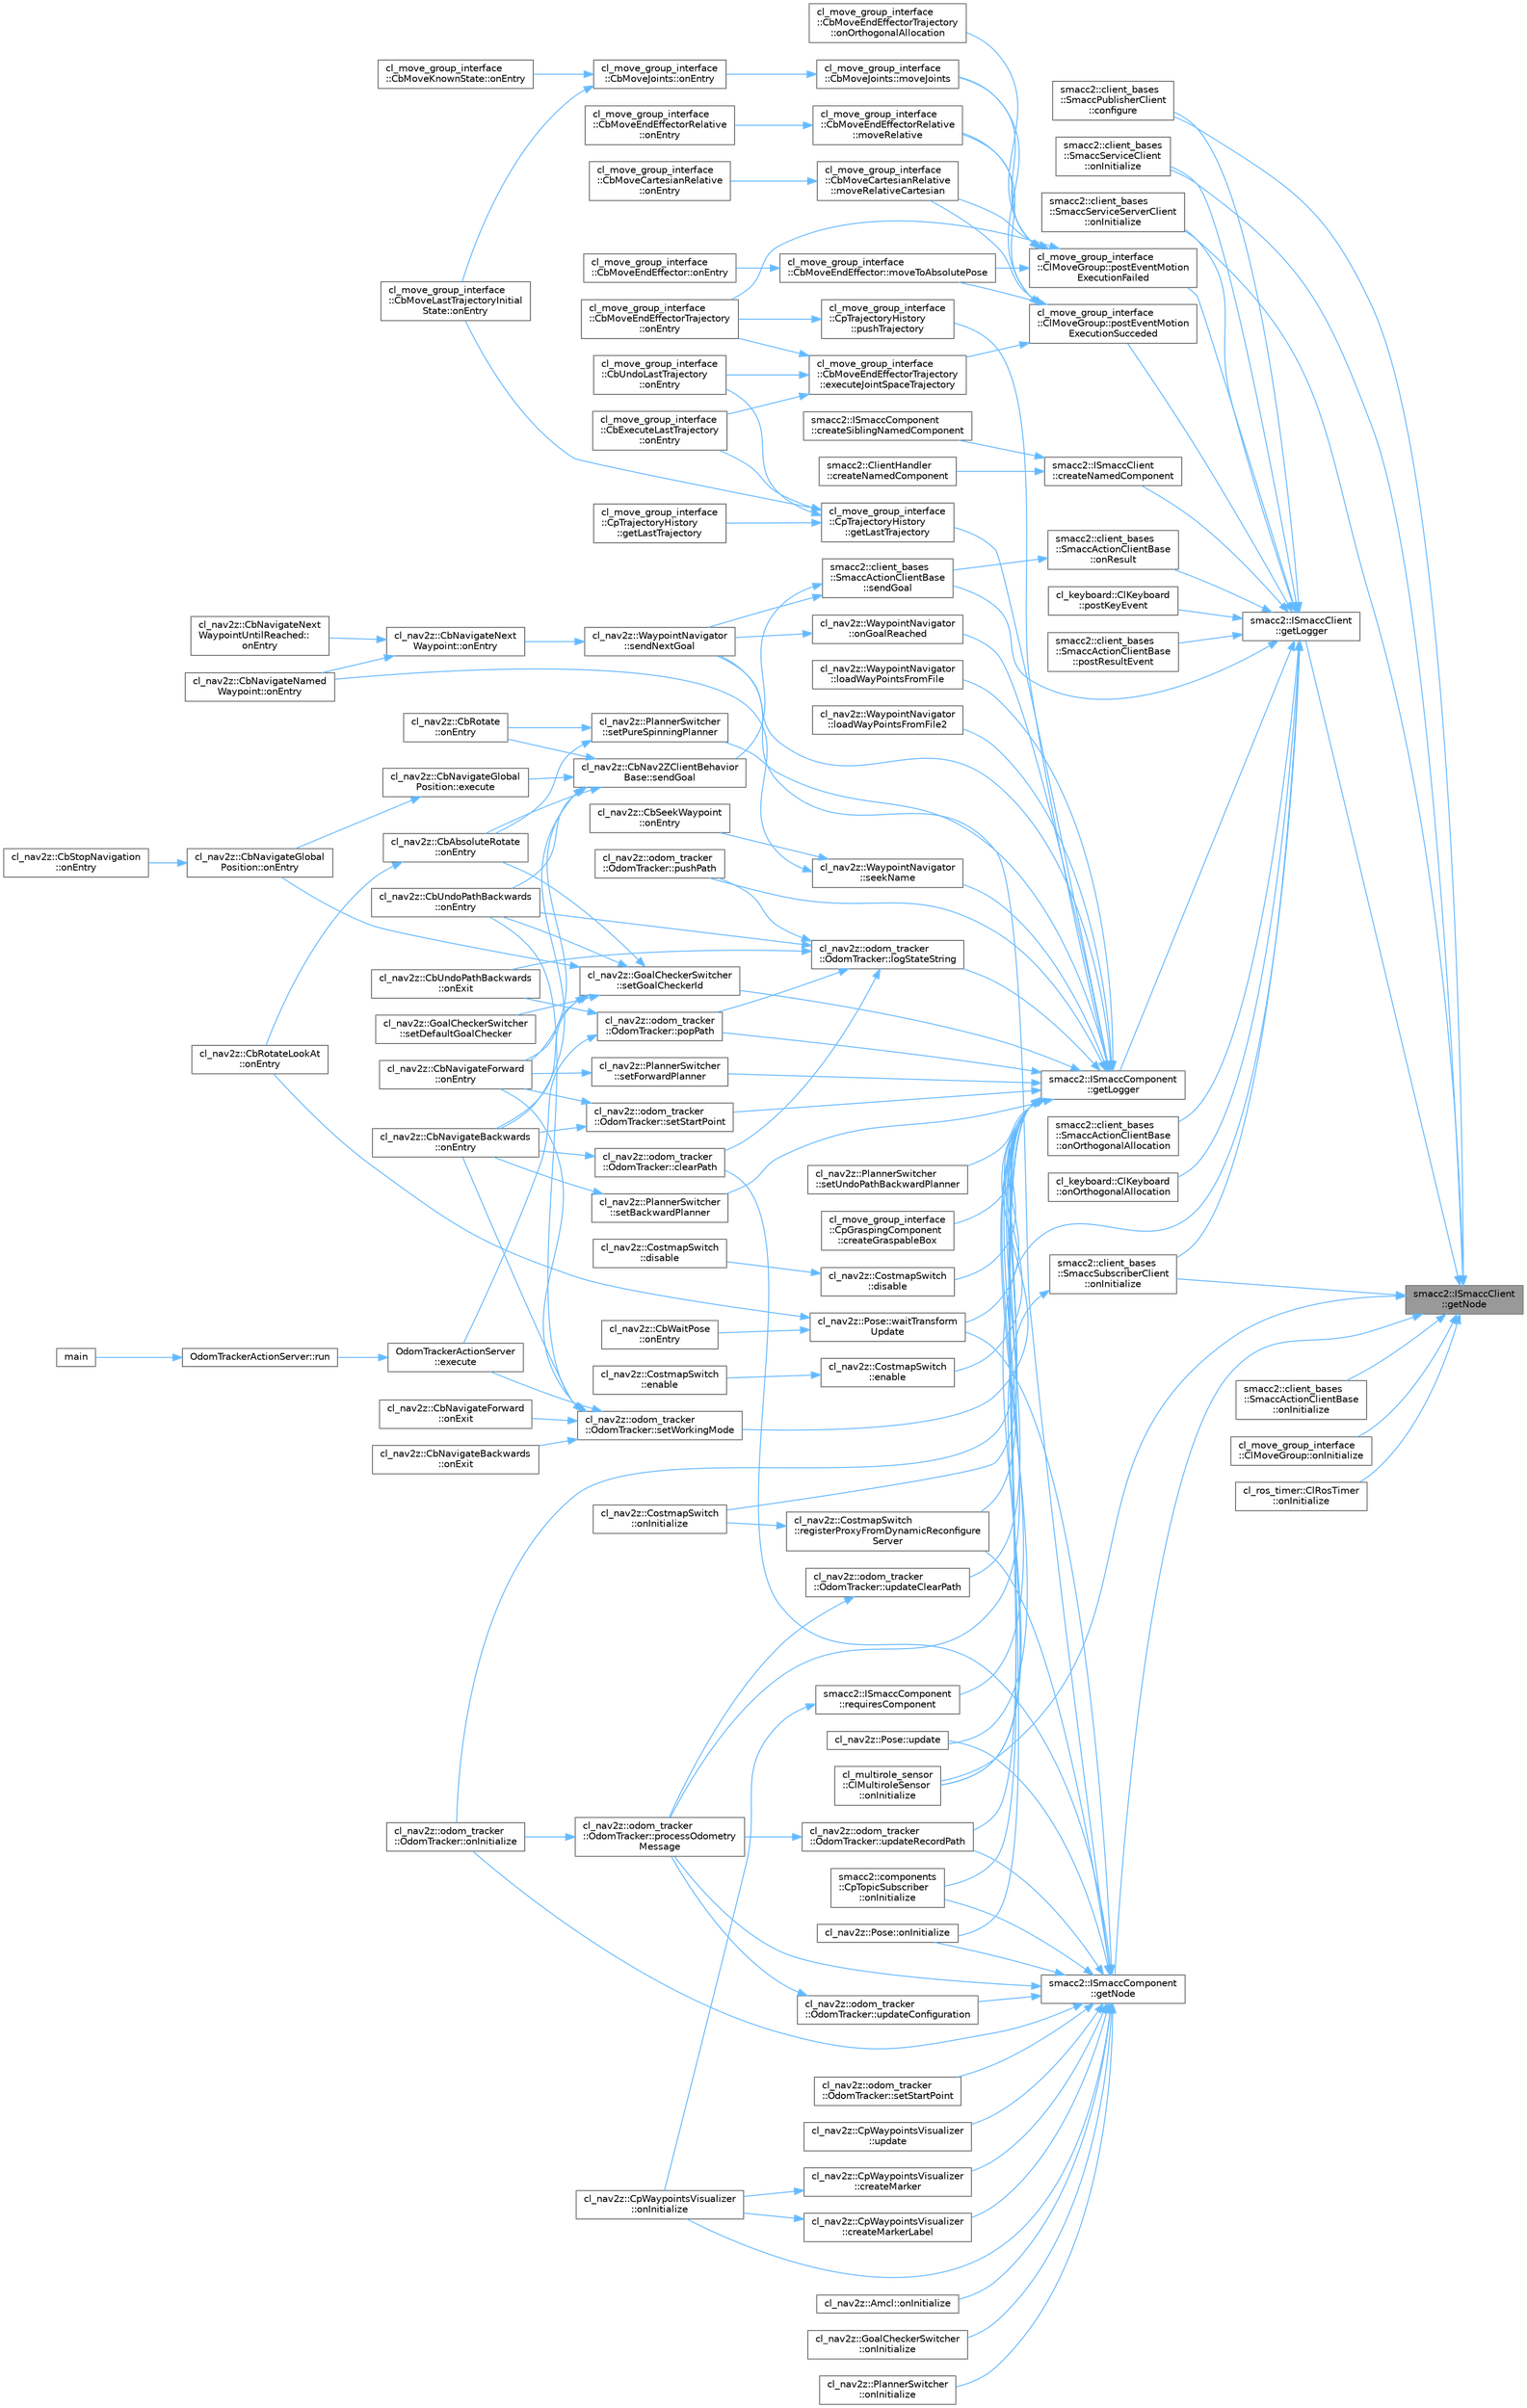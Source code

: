 digraph "smacc2::ISmaccClient::getNode"
{
 // LATEX_PDF_SIZE
  bgcolor="transparent";
  edge [fontname=Helvetica,fontsize=10,labelfontname=Helvetica,labelfontsize=10];
  node [fontname=Helvetica,fontsize=10,shape=box,height=0.2,width=0.4];
  rankdir="RL";
  Node1 [label="smacc2::ISmaccClient\l::getNode",height=0.2,width=0.4,color="gray40", fillcolor="grey60", style="filled", fontcolor="black",tooltip=" "];
  Node1 -> Node2 [dir="back",color="steelblue1",style="solid"];
  Node2 [label="smacc2::client_bases\l::SmaccPublisherClient\l::configure",height=0.2,width=0.4,color="grey40", fillcolor="white", style="filled",URL="$classsmacc2_1_1client__bases_1_1SmaccPublisherClient.html#aaf8c618a9d346fd158f90e3f6bfacb6f",tooltip=" "];
  Node1 -> Node3 [dir="back",color="steelblue1",style="solid"];
  Node3 [label="smacc2::ISmaccClient\l::getLogger",height=0.2,width=0.4,color="grey40", fillcolor="white", style="filled",URL="$classsmacc2_1_1ISmaccClient.html#aaa82b9e079d2faf7bf4ba3a4dfecbf89",tooltip=" "];
  Node3 -> Node2 [dir="back",color="steelblue1",style="solid"];
  Node3 -> Node4 [dir="back",color="steelblue1",style="solid"];
  Node4 [label="smacc2::ISmaccClient\l::createNamedComponent",height=0.2,width=0.4,color="grey40", fillcolor="white", style="filled",URL="$classsmacc2_1_1ISmaccClient.html#aa9ac672b487746b2a78aed507ae56ff3",tooltip=" "];
  Node4 -> Node5 [dir="back",color="steelblue1",style="solid"];
  Node5 [label="smacc2::ClientHandler\l::createNamedComponent",height=0.2,width=0.4,color="grey40", fillcolor="white", style="filled",URL="$classsmacc2_1_1ClientHandler.html#aed8e35acd86ae6a6f4d533e6576d4a15",tooltip=" "];
  Node4 -> Node6 [dir="back",color="steelblue1",style="solid"];
  Node6 [label="smacc2::ISmaccComponent\l::createSiblingNamedComponent",height=0.2,width=0.4,color="grey40", fillcolor="white", style="filled",URL="$classsmacc2_1_1ISmaccComponent.html#a662b5bc7e2198e240bd666af1ada7527",tooltip=" "];
  Node3 -> Node7 [dir="back",color="steelblue1",style="solid"];
  Node7 [label="smacc2::ISmaccComponent\l::getLogger",height=0.2,width=0.4,color="grey40", fillcolor="white", style="filled",URL="$classsmacc2_1_1ISmaccComponent.html#a77ee85823bab8d84edcdf5d28782b728",tooltip=" "];
  Node7 -> Node8 [dir="back",color="steelblue1",style="solid"];
  Node8 [label="cl_move_group_interface\l::CpGraspingComponent\l::createGraspableBox",height=0.2,width=0.4,color="grey40", fillcolor="white", style="filled",URL="$classcl__move__group__interface_1_1CpGraspingComponent.html#a79d28fd919f58b176cf19163a031fff8",tooltip=" "];
  Node7 -> Node9 [dir="back",color="steelblue1",style="solid"];
  Node9 [label="cl_nav2z::CostmapSwitch\l::disable",height=0.2,width=0.4,color="grey40", fillcolor="white", style="filled",URL="$classcl__nav2z_1_1CostmapSwitch.html#a992a989e315c9f6f4ddf777e1ccceda7",tooltip=" "];
  Node9 -> Node10 [dir="back",color="steelblue1",style="solid"];
  Node10 [label="cl_nav2z::CostmapSwitch\l::disable",height=0.2,width=0.4,color="grey40", fillcolor="white", style="filled",URL="$classcl__nav2z_1_1CostmapSwitch.html#a497cbc363ea377636e10e1e968c74a65",tooltip=" "];
  Node7 -> Node11 [dir="back",color="steelblue1",style="solid"];
  Node11 [label="cl_nav2z::CostmapSwitch\l::enable",height=0.2,width=0.4,color="grey40", fillcolor="white", style="filled",URL="$classcl__nav2z_1_1CostmapSwitch.html#acaa166474e2e176d01c86d51fb0bbb6c",tooltip=" "];
  Node11 -> Node12 [dir="back",color="steelblue1",style="solid"];
  Node12 [label="cl_nav2z::CostmapSwitch\l::enable",height=0.2,width=0.4,color="grey40", fillcolor="white", style="filled",URL="$classcl__nav2z_1_1CostmapSwitch.html#a24e76edbcc0bb423b172d517cbe7f7a3",tooltip=" "];
  Node7 -> Node13 [dir="back",color="steelblue1",style="solid"];
  Node13 [label="cl_move_group_interface\l::CpTrajectoryHistory\l::getLastTrajectory",height=0.2,width=0.4,color="grey40", fillcolor="white", style="filled",URL="$classcl__move__group__interface_1_1CpTrajectoryHistory.html#a2d69e6f6285a96126141f9ca83df0d51",tooltip=" "];
  Node13 -> Node14 [dir="back",color="steelblue1",style="solid"];
  Node14 [label="cl_move_group_interface\l::CpTrajectoryHistory\l::getLastTrajectory",height=0.2,width=0.4,color="grey40", fillcolor="white", style="filled",URL="$classcl__move__group__interface_1_1CpTrajectoryHistory.html#a72c8de84e59829e0214bb03256dc09f4",tooltip=" "];
  Node13 -> Node15 [dir="back",color="steelblue1",style="solid"];
  Node15 [label="cl_move_group_interface\l::CbExecuteLastTrajectory\l::onEntry",height=0.2,width=0.4,color="grey40", fillcolor="white", style="filled",URL="$classcl__move__group__interface_1_1CbExecuteLastTrajectory.html#ac78713663c39635ca5ac9a749503e800",tooltip=" "];
  Node13 -> Node16 [dir="back",color="steelblue1",style="solid"];
  Node16 [label="cl_move_group_interface\l::CbMoveLastTrajectoryInitial\lState::onEntry",height=0.2,width=0.4,color="grey40", fillcolor="white", style="filled",URL="$classcl__move__group__interface_1_1CbMoveLastTrajectoryInitialState.html#ad51f4883ea1f7442875cda06c3d474c3",tooltip=" "];
  Node13 -> Node17 [dir="back",color="steelblue1",style="solid"];
  Node17 [label="cl_move_group_interface\l::CbUndoLastTrajectory\l::onEntry",height=0.2,width=0.4,color="grey40", fillcolor="white", style="filled",URL="$classcl__move__group__interface_1_1CbUndoLastTrajectory.html#a3c55fa93ff65d8eccb8cc14a420cb7b2",tooltip=" "];
  Node7 -> Node18 [dir="back",color="steelblue1",style="solid"];
  Node18 [label="cl_nav2z::WaypointNavigator\l::loadWayPointsFromFile",height=0.2,width=0.4,color="grey40", fillcolor="white", style="filled",URL="$classcl__nav2z_1_1WaypointNavigator.html#abc534645b8c1846b7a51aea39bc9e4b4",tooltip=" "];
  Node7 -> Node19 [dir="back",color="steelblue1",style="solid"];
  Node19 [label="cl_nav2z::WaypointNavigator\l::loadWayPointsFromFile2",height=0.2,width=0.4,color="grey40", fillcolor="white", style="filled",URL="$classcl__nav2z_1_1WaypointNavigator.html#a17e5e8aa6f5a6c3b2d789a0d6a38fafe",tooltip=" "];
  Node7 -> Node20 [dir="back",color="steelblue1",style="solid"];
  Node20 [label="cl_nav2z::odom_tracker\l::OdomTracker::logStateString",height=0.2,width=0.4,color="grey40", fillcolor="white", style="filled",URL="$classcl__nav2z_1_1odom__tracker_1_1OdomTracker.html#a57697a958bd3a83685994525235b5d2e",tooltip=" "];
  Node20 -> Node21 [dir="back",color="steelblue1",style="solid"];
  Node21 [label="cl_nav2z::odom_tracker\l::OdomTracker::clearPath",height=0.2,width=0.4,color="grey40", fillcolor="white", style="filled",URL="$classcl__nav2z_1_1odom__tracker_1_1OdomTracker.html#a92060c66a170b49a5d3b9dea7700adb0",tooltip=" "];
  Node21 -> Node22 [dir="back",color="steelblue1",style="solid"];
  Node22 [label="cl_nav2z::CbNavigateBackwards\l::onEntry",height=0.2,width=0.4,color="grey40", fillcolor="white", style="filled",URL="$classcl__nav2z_1_1CbNavigateBackwards.html#acef8d8088ab7c70d8cbdcbecbaae8f80",tooltip=" "];
  Node20 -> Node23 [dir="back",color="steelblue1",style="solid"];
  Node23 [label="cl_nav2z::CbUndoPathBackwards\l::onEntry",height=0.2,width=0.4,color="grey40", fillcolor="white", style="filled",URL="$classcl__nav2z_1_1CbUndoPathBackwards.html#a91ca11650da3d18f9815794613f95644",tooltip=" "];
  Node20 -> Node24 [dir="back",color="steelblue1",style="solid"];
  Node24 [label="cl_nav2z::CbUndoPathBackwards\l::onExit",height=0.2,width=0.4,color="grey40", fillcolor="white", style="filled",URL="$classcl__nav2z_1_1CbUndoPathBackwards.html#ac6effc89cd93afe1775d94d328b853ee",tooltip=" "];
  Node20 -> Node25 [dir="back",color="steelblue1",style="solid"];
  Node25 [label="cl_nav2z::odom_tracker\l::OdomTracker::popPath",height=0.2,width=0.4,color="grey40", fillcolor="white", style="filled",URL="$classcl__nav2z_1_1odom__tracker_1_1OdomTracker.html#a97897e654afeb53e8a0ee2da6fdd91bf",tooltip=" "];
  Node25 -> Node26 [dir="back",color="steelblue1",style="solid"];
  Node26 [label="OdomTrackerActionServer\l::execute",height=0.2,width=0.4,color="grey40", fillcolor="white", style="filled",URL="$classOdomTrackerActionServer.html#afa69287377bb2a12c5346cbe8d68cb04",tooltip=" "];
  Node26 -> Node27 [dir="back",color="steelblue1",style="solid"];
  Node27 [label="OdomTrackerActionServer::run",height=0.2,width=0.4,color="grey40", fillcolor="white", style="filled",URL="$classOdomTrackerActionServer.html#a8ab6984c7383949a048d72437e9f79d3",tooltip=" "];
  Node27 -> Node28 [dir="back",color="steelblue1",style="solid"];
  Node28 [label="main",height=0.2,width=0.4,color="grey40", fillcolor="white", style="filled",URL="$odom__tracker__node_8cpp.html#a3c04138a5bfe5d72780bb7e82a18e627",tooltip=" "];
  Node25 -> Node24 [dir="back",color="steelblue1",style="solid"];
  Node20 -> Node29 [dir="back",color="steelblue1",style="solid"];
  Node29 [label="cl_nav2z::odom_tracker\l::OdomTracker::pushPath",height=0.2,width=0.4,color="grey40", fillcolor="white", style="filled",URL="$classcl__nav2z_1_1odom__tracker_1_1OdomTracker.html#af5e001c513d80094459bbc228a8901e7",tooltip=" "];
  Node7 -> Node30 [dir="back",color="steelblue1",style="solid"];
  Node30 [label="cl_nav2z::WaypointNavigator\l::onGoalReached",height=0.2,width=0.4,color="grey40", fillcolor="white", style="filled",URL="$classcl__nav2z_1_1WaypointNavigator.html#ad23acb5fa0063cfd208e7858fd6274d4",tooltip=" "];
  Node30 -> Node31 [dir="back",color="steelblue1",style="solid"];
  Node31 [label="cl_nav2z::WaypointNavigator\l::sendNextGoal",height=0.2,width=0.4,color="grey40", fillcolor="white", style="filled",URL="$classcl__nav2z_1_1WaypointNavigator.html#a967c1e52fe540399727ca885340cde88",tooltip=" "];
  Node31 -> Node32 [dir="back",color="steelblue1",style="solid"];
  Node32 [label="cl_nav2z::CbNavigateNext\lWaypoint::onEntry",height=0.2,width=0.4,color="grey40", fillcolor="white", style="filled",URL="$classcl__nav2z_1_1CbNavigateNextWaypoint.html#ac546e1622eb9894228846b814e48afea",tooltip=" "];
  Node32 -> Node33 [dir="back",color="steelblue1",style="solid"];
  Node33 [label="cl_nav2z::CbNavigateNamed\lWaypoint::onEntry",height=0.2,width=0.4,color="grey40", fillcolor="white", style="filled",URL="$classcl__nav2z_1_1CbNavigateNamedWaypoint.html#a08fc01469398220c035e7c3fac4ae598",tooltip=" "];
  Node32 -> Node34 [dir="back",color="steelblue1",style="solid"];
  Node34 [label="cl_nav2z::CbNavigateNext\lWaypointUntilReached::\lonEntry",height=0.2,width=0.4,color="grey40", fillcolor="white", style="filled",URL="$classcl__nav2z_1_1CbNavigateNextWaypointUntilReached.html#a8768836e087f12cbb477aa509e28a947",tooltip=" "];
  Node7 -> Node35 [dir="back",color="steelblue1",style="solid"];
  Node35 [label="smacc2::components\l::CpTopicSubscriber\l::onInitialize",height=0.2,width=0.4,color="grey40", fillcolor="white", style="filled",URL="$classsmacc2_1_1components_1_1CpTopicSubscriber.html#aa00f3313c0ac670f6c79aeae30d4c819",tooltip=" "];
  Node7 -> Node36 [dir="back",color="steelblue1",style="solid"];
  Node36 [label="cl_nav2z::CostmapSwitch\l::onInitialize",height=0.2,width=0.4,color="grey40", fillcolor="white", style="filled",URL="$classcl__nav2z_1_1CostmapSwitch.html#a1f351a4c7293aae5424c4726b2192d04",tooltip=" "];
  Node7 -> Node37 [dir="back",color="steelblue1",style="solid"];
  Node37 [label="cl_nav2z::odom_tracker\l::OdomTracker::onInitialize",height=0.2,width=0.4,color="grey40", fillcolor="white", style="filled",URL="$classcl__nav2z_1_1odom__tracker_1_1OdomTracker.html#a9e5fd04eb2c0b00bc7e3e3bcb7ad971f",tooltip=" "];
  Node7 -> Node38 [dir="back",color="steelblue1",style="solid"];
  Node38 [label="cl_nav2z::Pose::onInitialize",height=0.2,width=0.4,color="grey40", fillcolor="white", style="filled",URL="$classcl__nav2z_1_1Pose.html#ac22d6c89175223454bc71bb094c9b402",tooltip=" "];
  Node7 -> Node25 [dir="back",color="steelblue1",style="solid"];
  Node7 -> Node39 [dir="back",color="steelblue1",style="solid"];
  Node39 [label="cl_nav2z::odom_tracker\l::OdomTracker::processOdometry\lMessage",height=0.2,width=0.4,color="grey40", fillcolor="white", style="filled",URL="$classcl__nav2z_1_1odom__tracker_1_1OdomTracker.html#aa589a95d6ee06d9ff6f7d372cdd8b1de",tooltip="odom callback: Updates the path - this must be called periodically for each odometry message."];
  Node39 -> Node37 [dir="back",color="steelblue1",style="solid"];
  Node7 -> Node29 [dir="back",color="steelblue1",style="solid"];
  Node7 -> Node40 [dir="back",color="steelblue1",style="solid"];
  Node40 [label="cl_move_group_interface\l::CpTrajectoryHistory\l::pushTrajectory",height=0.2,width=0.4,color="grey40", fillcolor="white", style="filled",URL="$classcl__move__group__interface_1_1CpTrajectoryHistory.html#a33bc8d402d71e79dd9234ed8db31c6ee",tooltip=" "];
  Node40 -> Node41 [dir="back",color="steelblue1",style="solid"];
  Node41 [label="cl_move_group_interface\l::CbMoveEndEffectorTrajectory\l::onEntry",height=0.2,width=0.4,color="grey40", fillcolor="white", style="filled",URL="$classcl__move__group__interface_1_1CbMoveEndEffectorTrajectory.html#aaedd074fd178c6390a4a3f1ccff23ad3",tooltip=" "];
  Node7 -> Node42 [dir="back",color="steelblue1",style="solid"];
  Node42 [label="cl_nav2z::CostmapSwitch\l::registerProxyFromDynamicReconfigure\lServer",height=0.2,width=0.4,color="grey40", fillcolor="white", style="filled",URL="$classcl__nav2z_1_1CostmapSwitch.html#a9e34bec23e91418d0b48a40b26482c71",tooltip=" "];
  Node42 -> Node36 [dir="back",color="steelblue1",style="solid"];
  Node7 -> Node43 [dir="back",color="steelblue1",style="solid"];
  Node43 [label="smacc2::ISmaccComponent\l::requiresComponent",height=0.2,width=0.4,color="grey40", fillcolor="white", style="filled",URL="$classsmacc2_1_1ISmaccComponent.html#a283d663a9c5fc050694aaa6b99d52aa8",tooltip=" "];
  Node43 -> Node44 [dir="back",color="steelblue1",style="solid"];
  Node44 [label="cl_nav2z::CpWaypointsVisualizer\l::onInitialize",height=0.2,width=0.4,color="grey40", fillcolor="white", style="filled",URL="$classcl__nav2z_1_1CpWaypointsVisualizer.html#a8af2db006663eb93a39f5346ad7c9af9",tooltip=" "];
  Node7 -> Node45 [dir="back",color="steelblue1",style="solid"];
  Node45 [label="cl_nav2z::WaypointNavigator\l::seekName",height=0.2,width=0.4,color="grey40", fillcolor="white", style="filled",URL="$classcl__nav2z_1_1WaypointNavigator.html#aa6288fdae1fb9edadde6092ed0d3618c",tooltip=" "];
  Node45 -> Node33 [dir="back",color="steelblue1",style="solid"];
  Node45 -> Node46 [dir="back",color="steelblue1",style="solid"];
  Node46 [label="cl_nav2z::CbSeekWaypoint\l::onEntry",height=0.2,width=0.4,color="grey40", fillcolor="white", style="filled",URL="$classcl__nav2z_1_1CbSeekWaypoint.html#a1647146b1cce1d16d8ef18b69e63f1ea",tooltip=" "];
  Node7 -> Node31 [dir="back",color="steelblue1",style="solid"];
  Node7 -> Node47 [dir="back",color="steelblue1",style="solid"];
  Node47 [label="cl_nav2z::PlannerSwitcher\l::setBackwardPlanner",height=0.2,width=0.4,color="grey40", fillcolor="white", style="filled",URL="$classcl__nav2z_1_1PlannerSwitcher.html#a2e5f09a18e98019fb1be1807e3eacfcc",tooltip=" "];
  Node47 -> Node22 [dir="back",color="steelblue1",style="solid"];
  Node7 -> Node48 [dir="back",color="steelblue1",style="solid"];
  Node48 [label="cl_nav2z::PlannerSwitcher\l::setForwardPlanner",height=0.2,width=0.4,color="grey40", fillcolor="white", style="filled",URL="$classcl__nav2z_1_1PlannerSwitcher.html#a4d2ac797bb8491240ce2d6b662d5d0d1",tooltip=" "];
  Node48 -> Node49 [dir="back",color="steelblue1",style="solid"];
  Node49 [label="cl_nav2z::CbNavigateForward\l::onEntry",height=0.2,width=0.4,color="grey40", fillcolor="white", style="filled",URL="$classcl__nav2z_1_1CbNavigateForward.html#ae56089851b4128ca0adeeb3c885770cf",tooltip=" "];
  Node7 -> Node50 [dir="back",color="steelblue1",style="solid"];
  Node50 [label="cl_nav2z::GoalCheckerSwitcher\l::setGoalCheckerId",height=0.2,width=0.4,color="grey40", fillcolor="white", style="filled",URL="$classcl__nav2z_1_1GoalCheckerSwitcher.html#a6972ba572ce186f5f29dfe7d3bda6246",tooltip=" "];
  Node50 -> Node51 [dir="back",color="steelblue1",style="solid"];
  Node51 [label="cl_nav2z::CbAbsoluteRotate\l::onEntry",height=0.2,width=0.4,color="grey40", fillcolor="white", style="filled",URL="$classcl__nav2z_1_1CbAbsoluteRotate.html#a7a0d844c774290aa785c14a3e7d87f05",tooltip=" "];
  Node51 -> Node52 [dir="back",color="steelblue1",style="solid"];
  Node52 [label="cl_nav2z::CbRotateLookAt\l::onEntry",height=0.2,width=0.4,color="grey40", fillcolor="white", style="filled",URL="$classcl__nav2z_1_1CbRotateLookAt.html#a415f89642f17e9111647d2318ed9b053",tooltip=" "];
  Node50 -> Node22 [dir="back",color="steelblue1",style="solid"];
  Node50 -> Node49 [dir="back",color="steelblue1",style="solid"];
  Node50 -> Node53 [dir="back",color="steelblue1",style="solid"];
  Node53 [label="cl_nav2z::CbNavigateGlobal\lPosition::onEntry",height=0.2,width=0.4,color="grey40", fillcolor="white", style="filled",URL="$classcl__nav2z_1_1CbNavigateGlobalPosition.html#a4d66c40d65ba439921e9b6fce8709ae3",tooltip=" "];
  Node53 -> Node54 [dir="back",color="steelblue1",style="solid"];
  Node54 [label="cl_nav2z::CbStopNavigation\l::onEntry",height=0.2,width=0.4,color="grey40", fillcolor="white", style="filled",URL="$classcl__nav2z_1_1CbStopNavigation.html#a7928708eb42b3ab14df5f280a5c86b1a",tooltip=" "];
  Node50 -> Node23 [dir="back",color="steelblue1",style="solid"];
  Node50 -> Node55 [dir="back",color="steelblue1",style="solid"];
  Node55 [label="cl_nav2z::GoalCheckerSwitcher\l::setDefaultGoalChecker",height=0.2,width=0.4,color="grey40", fillcolor="white", style="filled",URL="$classcl__nav2z_1_1GoalCheckerSwitcher.html#aae8697793d969b45e223818369369881",tooltip=" "];
  Node7 -> Node56 [dir="back",color="steelblue1",style="solid"];
  Node56 [label="cl_nav2z::PlannerSwitcher\l::setPureSpinningPlanner",height=0.2,width=0.4,color="grey40", fillcolor="white", style="filled",URL="$classcl__nav2z_1_1PlannerSwitcher.html#abcf8b60014c93b3075ed354f30adfe35",tooltip=" "];
  Node56 -> Node51 [dir="back",color="steelblue1",style="solid"];
  Node56 -> Node57 [dir="back",color="steelblue1",style="solid"];
  Node57 [label="cl_nav2z::CbRotate\l::onEntry",height=0.2,width=0.4,color="grey40", fillcolor="white", style="filled",URL="$classcl__nav2z_1_1CbRotate.html#a73303c69ad571c99128374b7b9627154",tooltip=" "];
  Node7 -> Node58 [dir="back",color="steelblue1",style="solid"];
  Node58 [label="cl_nav2z::odom_tracker\l::OdomTracker::setStartPoint",height=0.2,width=0.4,color="grey40", fillcolor="white", style="filled",URL="$classcl__nav2z_1_1odom__tracker_1_1OdomTracker.html#ab190482a48c9128e9d405b1b59876a97",tooltip=" "];
  Node58 -> Node22 [dir="back",color="steelblue1",style="solid"];
  Node58 -> Node49 [dir="back",color="steelblue1",style="solid"];
  Node7 -> Node59 [dir="back",color="steelblue1",style="solid"];
  Node59 [label="cl_nav2z::PlannerSwitcher\l::setUndoPathBackwardPlanner",height=0.2,width=0.4,color="grey40", fillcolor="white", style="filled",URL="$classcl__nav2z_1_1PlannerSwitcher.html#afec2927adb36e5db11e29e443ebf9cb0",tooltip=" "];
  Node7 -> Node60 [dir="back",color="steelblue1",style="solid"];
  Node60 [label="cl_nav2z::odom_tracker\l::OdomTracker::setWorkingMode",height=0.2,width=0.4,color="grey40", fillcolor="white", style="filled",URL="$classcl__nav2z_1_1odom__tracker_1_1OdomTracker.html#a90c99c722785303974f6e5690b8d8471",tooltip=" "];
  Node60 -> Node26 [dir="back",color="steelblue1",style="solid"];
  Node60 -> Node22 [dir="back",color="steelblue1",style="solid"];
  Node60 -> Node49 [dir="back",color="steelblue1",style="solid"];
  Node60 -> Node23 [dir="back",color="steelblue1",style="solid"];
  Node60 -> Node61 [dir="back",color="steelblue1",style="solid"];
  Node61 [label="cl_nav2z::CbNavigateBackwards\l::onExit",height=0.2,width=0.4,color="grey40", fillcolor="white", style="filled",URL="$classcl__nav2z_1_1CbNavigateBackwards.html#aeda8a75c8bc4450dd9f19165f0591246",tooltip=" "];
  Node60 -> Node62 [dir="back",color="steelblue1",style="solid"];
  Node62 [label="cl_nav2z::CbNavigateForward\l::onExit",height=0.2,width=0.4,color="grey40", fillcolor="white", style="filled",URL="$classcl__nav2z_1_1CbNavigateForward.html#a2d27b258be38cf8755e6737e7d5b81a7",tooltip=" "];
  Node7 -> Node63 [dir="back",color="steelblue1",style="solid"];
  Node63 [label="cl_nav2z::Pose::update",height=0.2,width=0.4,color="grey40", fillcolor="white", style="filled",URL="$classcl__nav2z_1_1Pose.html#a6cc8b4b62f07eb734995ecc09f07e218",tooltip=" "];
  Node7 -> Node64 [dir="back",color="steelblue1",style="solid"];
  Node64 [label="cl_nav2z::odom_tracker\l::OdomTracker::updateClearPath",height=0.2,width=0.4,color="grey40", fillcolor="white", style="filled",URL="$classcl__nav2z_1_1odom__tracker_1_1OdomTracker.html#a4b782f8bca491c9ec8a37c0e1ed27914",tooltip=" "];
  Node64 -> Node39 [dir="back",color="steelblue1",style="solid"];
  Node7 -> Node65 [dir="back",color="steelblue1",style="solid"];
  Node65 [label="cl_nav2z::odom_tracker\l::OdomTracker::updateRecordPath",height=0.2,width=0.4,color="grey40", fillcolor="white", style="filled",URL="$classcl__nav2z_1_1odom__tracker_1_1OdomTracker.html#ad4a0be91c978d98965c3b082af8ee1a2",tooltip=" "];
  Node65 -> Node39 [dir="back",color="steelblue1",style="solid"];
  Node7 -> Node66 [dir="back",color="steelblue1",style="solid"];
  Node66 [label="cl_nav2z::Pose::waitTransform\lUpdate",height=0.2,width=0.4,color="grey40", fillcolor="white", style="filled",URL="$classcl__nav2z_1_1Pose.html#ae5ecf4abdce8c4c7983ff92619aab348",tooltip=" "];
  Node66 -> Node52 [dir="back",color="steelblue1",style="solid"];
  Node66 -> Node67 [dir="back",color="steelblue1",style="solid"];
  Node67 [label="cl_nav2z::CbWaitPose\l::onEntry",height=0.2,width=0.4,color="grey40", fillcolor="white", style="filled",URL="$classcl__nav2z_1_1CbWaitPose.html#ad7fefe80e23680cb624b5445dde4765b",tooltip=" "];
  Node3 -> Node68 [dir="back",color="steelblue1",style="solid"];
  Node68 [label="smacc2::client_bases\l::SmaccServiceClient\l::onInitialize",height=0.2,width=0.4,color="grey40", fillcolor="white", style="filled",URL="$classsmacc2_1_1client__bases_1_1SmaccServiceClient.html#ac38bfaed46e0d094998cd7bde39bc410",tooltip=" "];
  Node3 -> Node69 [dir="back",color="steelblue1",style="solid"];
  Node69 [label="smacc2::client_bases\l::SmaccServiceServerClient\l::onInitialize",height=0.2,width=0.4,color="grey40", fillcolor="white", style="filled",URL="$classsmacc2_1_1client__bases_1_1SmaccServiceServerClient.html#afbf97a1d4210680381e95de75e6de8aa",tooltip=" "];
  Node3 -> Node70 [dir="back",color="steelblue1",style="solid"];
  Node70 [label="smacc2::client_bases\l::SmaccSubscriberClient\l::onInitialize",height=0.2,width=0.4,color="grey40", fillcolor="white", style="filled",URL="$classsmacc2_1_1client__bases_1_1SmaccSubscriberClient.html#a8a32b14001d54636965919f8280b9024",tooltip=" "];
  Node70 -> Node71 [dir="back",color="steelblue1",style="solid"];
  Node71 [label="cl_multirole_sensor\l::ClMultiroleSensor\l::onInitialize",height=0.2,width=0.4,color="grey40", fillcolor="white", style="filled",URL="$classcl__multirole__sensor_1_1ClMultiroleSensor.html#ad929536dd86df76612202a7221c72a4e",tooltip=" "];
  Node3 -> Node71 [dir="back",color="steelblue1",style="solid"];
  Node3 -> Node72 [dir="back",color="steelblue1",style="solid"];
  Node72 [label="smacc2::client_bases\l::SmaccActionClientBase\l::onOrthogonalAllocation",height=0.2,width=0.4,color="grey40", fillcolor="white", style="filled",URL="$classsmacc2_1_1client__bases_1_1SmaccActionClientBase.html#a768d90608a6cd88e626de9daf0f14a20",tooltip=" "];
  Node3 -> Node73 [dir="back",color="steelblue1",style="solid"];
  Node73 [label="cl_keyboard::ClKeyboard\l::onOrthogonalAllocation",height=0.2,width=0.4,color="grey40", fillcolor="white", style="filled",URL="$classcl__keyboard_1_1ClKeyboard.html#a9eed69eeb6e9d2ae0e166ccebad1557e",tooltip=" "];
  Node3 -> Node74 [dir="back",color="steelblue1",style="solid"];
  Node74 [label="smacc2::client_bases\l::SmaccActionClientBase\l::onResult",height=0.2,width=0.4,color="grey40", fillcolor="white", style="filled",URL="$classsmacc2_1_1client__bases_1_1SmaccActionClientBase.html#ab318d0712e1ddbac47f5b14e8fa71534",tooltip=" "];
  Node74 -> Node75 [dir="back",color="steelblue1",style="solid"];
  Node75 [label="smacc2::client_bases\l::SmaccActionClientBase\l::sendGoal",height=0.2,width=0.4,color="grey40", fillcolor="white", style="filled",URL="$classsmacc2_1_1client__bases_1_1SmaccActionClientBase.html#ad6d79ea8762410e81df2a18e4f8eaf1a",tooltip=" "];
  Node75 -> Node76 [dir="back",color="steelblue1",style="solid"];
  Node76 [label="cl_nav2z::CbNav2ZClientBehavior\lBase::sendGoal",height=0.2,width=0.4,color="grey40", fillcolor="white", style="filled",URL="$classcl__nav2z_1_1CbNav2ZClientBehaviorBase.html#a1b4b0601a185ffc77453c1a5b35d21e0",tooltip=" "];
  Node76 -> Node77 [dir="back",color="steelblue1",style="solid"];
  Node77 [label="cl_nav2z::CbNavigateGlobal\lPosition::execute",height=0.2,width=0.4,color="grey40", fillcolor="white", style="filled",URL="$classcl__nav2z_1_1CbNavigateGlobalPosition.html#acc4b46d05935ce9f6afd3abc583d15d1",tooltip=" "];
  Node77 -> Node53 [dir="back",color="steelblue1",style="solid"];
  Node76 -> Node51 [dir="back",color="steelblue1",style="solid"];
  Node76 -> Node22 [dir="back",color="steelblue1",style="solid"];
  Node76 -> Node49 [dir="back",color="steelblue1",style="solid"];
  Node76 -> Node57 [dir="back",color="steelblue1",style="solid"];
  Node76 -> Node23 [dir="back",color="steelblue1",style="solid"];
  Node75 -> Node31 [dir="back",color="steelblue1",style="solid"];
  Node3 -> Node78 [dir="back",color="steelblue1",style="solid"];
  Node78 [label="cl_move_group_interface\l::ClMoveGroup::postEventMotion\lExecutionFailed",height=0.2,width=0.4,color="grey40", fillcolor="white", style="filled",URL="$classcl__move__group__interface_1_1ClMoveGroup.html#a39dc3871d29b2af1ab739057f6ca6daa",tooltip=" "];
  Node78 -> Node79 [dir="back",color="steelblue1",style="solid"];
  Node79 [label="cl_move_group_interface\l::CbMoveJoints::moveJoints",height=0.2,width=0.4,color="grey40", fillcolor="white", style="filled",URL="$classcl__move__group__interface_1_1CbMoveJoints.html#ad91d243eb8a818e240d85e5a7fdea68d",tooltip=" "];
  Node79 -> Node80 [dir="back",color="steelblue1",style="solid"];
  Node80 [label="cl_move_group_interface\l::CbMoveJoints::onEntry",height=0.2,width=0.4,color="grey40", fillcolor="white", style="filled",URL="$classcl__move__group__interface_1_1CbMoveJoints.html#a23e4181af695aed9fa6bb4ae3f17fd76",tooltip=" "];
  Node80 -> Node81 [dir="back",color="steelblue1",style="solid"];
  Node81 [label="cl_move_group_interface\l::CbMoveKnownState::onEntry",height=0.2,width=0.4,color="grey40", fillcolor="white", style="filled",URL="$classcl__move__group__interface_1_1CbMoveKnownState.html#aa9853ccca0b0e872498683e4b2f88870",tooltip=" "];
  Node80 -> Node16 [dir="back",color="steelblue1",style="solid"];
  Node78 -> Node82 [dir="back",color="steelblue1",style="solid"];
  Node82 [label="cl_move_group_interface\l::CbMoveEndEffectorRelative\l::moveRelative",height=0.2,width=0.4,color="grey40", fillcolor="white", style="filled",URL="$classcl__move__group__interface_1_1CbMoveEndEffectorRelative.html#a4ae9a793a19c728f68d475c44de650e7",tooltip=" "];
  Node82 -> Node83 [dir="back",color="steelblue1",style="solid"];
  Node83 [label="cl_move_group_interface\l::CbMoveEndEffectorRelative\l::onEntry",height=0.2,width=0.4,color="grey40", fillcolor="white", style="filled",URL="$classcl__move__group__interface_1_1CbMoveEndEffectorRelative.html#a805a9d0f85ecdb1f503c1d6349ed9036",tooltip=" "];
  Node78 -> Node84 [dir="back",color="steelblue1",style="solid"];
  Node84 [label="cl_move_group_interface\l::CbMoveCartesianRelative\l::moveRelativeCartesian",height=0.2,width=0.4,color="grey40", fillcolor="white", style="filled",URL="$classcl__move__group__interface_1_1CbMoveCartesianRelative.html#aaa16780d9496e4a6fcb1fdda8e83eeb7",tooltip=" "];
  Node84 -> Node85 [dir="back",color="steelblue1",style="solid"];
  Node85 [label="cl_move_group_interface\l::CbMoveCartesianRelative\l::onEntry",height=0.2,width=0.4,color="grey40", fillcolor="white", style="filled",URL="$classcl__move__group__interface_1_1CbMoveCartesianRelative.html#a7d65e3d5fa3f2c7b47d9cbe631f448ad",tooltip=" "];
  Node78 -> Node86 [dir="back",color="steelblue1",style="solid"];
  Node86 [label="cl_move_group_interface\l::CbMoveEndEffector::moveToAbsolutePose",height=0.2,width=0.4,color="grey40", fillcolor="white", style="filled",URL="$classcl__move__group__interface_1_1CbMoveEndEffector.html#aaef5a309ddff2d88648ebdb5ab38bed1",tooltip=" "];
  Node86 -> Node87 [dir="back",color="steelblue1",style="solid"];
  Node87 [label="cl_move_group_interface\l::CbMoveEndEffector::onEntry",height=0.2,width=0.4,color="grey40", fillcolor="white", style="filled",URL="$classcl__move__group__interface_1_1CbMoveEndEffector.html#a7e7c22ac6c5725bc95e9852c3f6d939d",tooltip=" "];
  Node78 -> Node41 [dir="back",color="steelblue1",style="solid"];
  Node78 -> Node88 [dir="back",color="steelblue1",style="solid"];
  Node88 [label="cl_move_group_interface\l::CbMoveEndEffectorTrajectory\l::onOrthogonalAllocation",height=0.2,width=0.4,color="grey40", fillcolor="white", style="filled",URL="$classcl__move__group__interface_1_1CbMoveEndEffectorTrajectory.html#aae4797fba54cb3bf371cc67d26a82186",tooltip=" "];
  Node3 -> Node89 [dir="back",color="steelblue1",style="solid"];
  Node89 [label="cl_move_group_interface\l::ClMoveGroup::postEventMotion\lExecutionSucceded",height=0.2,width=0.4,color="grey40", fillcolor="white", style="filled",URL="$classcl__move__group__interface_1_1ClMoveGroup.html#aebaf269db373d41837bae87651458e54",tooltip=" "];
  Node89 -> Node90 [dir="back",color="steelblue1",style="solid"];
  Node90 [label="cl_move_group_interface\l::CbMoveEndEffectorTrajectory\l::executeJointSpaceTrajectory",height=0.2,width=0.4,color="grey40", fillcolor="white", style="filled",URL="$classcl__move__group__interface_1_1CbMoveEndEffectorTrajectory.html#af3fdebf965562ae42df2030855797568",tooltip=" "];
  Node90 -> Node15 [dir="back",color="steelblue1",style="solid"];
  Node90 -> Node41 [dir="back",color="steelblue1",style="solid"];
  Node90 -> Node17 [dir="back",color="steelblue1",style="solid"];
  Node89 -> Node79 [dir="back",color="steelblue1",style="solid"];
  Node89 -> Node82 [dir="back",color="steelblue1",style="solid"];
  Node89 -> Node84 [dir="back",color="steelblue1",style="solid"];
  Node89 -> Node86 [dir="back",color="steelblue1",style="solid"];
  Node3 -> Node91 [dir="back",color="steelblue1",style="solid"];
  Node91 [label="cl_keyboard::ClKeyboard\l::postKeyEvent",height=0.2,width=0.4,color="grey40", fillcolor="white", style="filled",URL="$classcl__keyboard_1_1ClKeyboard.html#ac1311ce9a6a64e590df2e1b088f0e733",tooltip=" "];
  Node3 -> Node92 [dir="back",color="steelblue1",style="solid"];
  Node92 [label="smacc2::client_bases\l::SmaccActionClientBase\l::postResultEvent",height=0.2,width=0.4,color="grey40", fillcolor="white", style="filled",URL="$classsmacc2_1_1client__bases_1_1SmaccActionClientBase.html#ae2ad7fdec791d8733ab06392134ede20",tooltip=" "];
  Node3 -> Node75 [dir="back",color="steelblue1",style="solid"];
  Node1 -> Node93 [dir="back",color="steelblue1",style="solid"];
  Node93 [label="smacc2::ISmaccComponent\l::getNode",height=0.2,width=0.4,color="grey40", fillcolor="white", style="filled",URL="$classsmacc2_1_1ISmaccComponent.html#aaac68614687bed658c59f8f15746ab91",tooltip=" "];
  Node93 -> Node21 [dir="back",color="steelblue1",style="solid"];
  Node93 -> Node94 [dir="back",color="steelblue1",style="solid"];
  Node94 [label="cl_nav2z::CpWaypointsVisualizer\l::createMarker",height=0.2,width=0.4,color="grey40", fillcolor="white", style="filled",URL="$classcl__nav2z_1_1CpWaypointsVisualizer.html#a8f164e37b9f8277f346e54e461c1161a",tooltip=" "];
  Node94 -> Node44 [dir="back",color="steelblue1",style="solid"];
  Node93 -> Node95 [dir="back",color="steelblue1",style="solid"];
  Node95 [label="cl_nav2z::CpWaypointsVisualizer\l::createMarkerLabel",height=0.2,width=0.4,color="grey40", fillcolor="white", style="filled",URL="$classcl__nav2z_1_1CpWaypointsVisualizer.html#ae068243a20397ed957ebf5ab88696430",tooltip=" "];
  Node95 -> Node44 [dir="back",color="steelblue1",style="solid"];
  Node93 -> Node35 [dir="back",color="steelblue1",style="solid"];
  Node93 -> Node96 [dir="back",color="steelblue1",style="solid"];
  Node96 [label="cl_nav2z::Amcl::onInitialize",height=0.2,width=0.4,color="grey40", fillcolor="white", style="filled",URL="$classcl__nav2z_1_1Amcl.html#a4ab0fd9e6c814f2b7a9e674c1356198d",tooltip=" "];
  Node93 -> Node97 [dir="back",color="steelblue1",style="solid"];
  Node97 [label="cl_nav2z::GoalCheckerSwitcher\l::onInitialize",height=0.2,width=0.4,color="grey40", fillcolor="white", style="filled",URL="$classcl__nav2z_1_1GoalCheckerSwitcher.html#aecf5bff0e60524e779e189645209c979",tooltip=" "];
  Node93 -> Node37 [dir="back",color="steelblue1",style="solid"];
  Node93 -> Node98 [dir="back",color="steelblue1",style="solid"];
  Node98 [label="cl_nav2z::PlannerSwitcher\l::onInitialize",height=0.2,width=0.4,color="grey40", fillcolor="white", style="filled",URL="$classcl__nav2z_1_1PlannerSwitcher.html#ab612bf4de01347323664819fb3318106",tooltip=" "];
  Node93 -> Node38 [dir="back",color="steelblue1",style="solid"];
  Node93 -> Node44 [dir="back",color="steelblue1",style="solid"];
  Node93 -> Node39 [dir="back",color="steelblue1",style="solid"];
  Node93 -> Node42 [dir="back",color="steelblue1",style="solid"];
  Node93 -> Node31 [dir="back",color="steelblue1",style="solid"];
  Node93 -> Node99 [dir="back",color="steelblue1",style="solid"];
  Node99 [label="cl_nav2z::odom_tracker\l::OdomTracker::setStartPoint",height=0.2,width=0.4,color="grey40", fillcolor="white", style="filled",URL="$classcl__nav2z_1_1odom__tracker_1_1OdomTracker.html#a70c5349910eb3b0cb88d8de4d3ffa20a",tooltip=" "];
  Node93 -> Node63 [dir="back",color="steelblue1",style="solid"];
  Node93 -> Node100 [dir="back",color="steelblue1",style="solid"];
  Node100 [label="cl_nav2z::CpWaypointsVisualizer\l::update",height=0.2,width=0.4,color="grey40", fillcolor="white", style="filled",URL="$classcl__nav2z_1_1CpWaypointsVisualizer.html#a6b8d5fd9643f0039ccda6b1d426d45c5",tooltip=" "];
  Node93 -> Node101 [dir="back",color="steelblue1",style="solid"];
  Node101 [label="cl_nav2z::odom_tracker\l::OdomTracker::updateConfiguration",height=0.2,width=0.4,color="grey40", fillcolor="white", style="filled",URL="$classcl__nav2z_1_1odom__tracker_1_1OdomTracker.html#a726630ba161e82563daf86d275ae27f9",tooltip=" "];
  Node101 -> Node39 [dir="back",color="steelblue1",style="solid"];
  Node93 -> Node65 [dir="back",color="steelblue1",style="solid"];
  Node93 -> Node66 [dir="back",color="steelblue1",style="solid"];
  Node1 -> Node102 [dir="back",color="steelblue1",style="solid"];
  Node102 [label="smacc2::client_bases\l::SmaccActionClientBase\l::onInitialize",height=0.2,width=0.4,color="grey40", fillcolor="white", style="filled",URL="$classsmacc2_1_1client__bases_1_1SmaccActionClientBase.html#a7d5612390f8ef836d153fc43a980bc05",tooltip=" "];
  Node1 -> Node68 [dir="back",color="steelblue1",style="solid"];
  Node1 -> Node69 [dir="back",color="steelblue1",style="solid"];
  Node1 -> Node70 [dir="back",color="steelblue1",style="solid"];
  Node1 -> Node103 [dir="back",color="steelblue1",style="solid"];
  Node103 [label="cl_move_group_interface\l::ClMoveGroup::onInitialize",height=0.2,width=0.4,color="grey40", fillcolor="white", style="filled",URL="$classcl__move__group__interface_1_1ClMoveGroup.html#a3ef2028eab49f506393583c09da51bd1",tooltip=" "];
  Node1 -> Node71 [dir="back",color="steelblue1",style="solid"];
  Node1 -> Node104 [dir="back",color="steelblue1",style="solid"];
  Node104 [label="cl_ros_timer::ClRosTimer\l::onInitialize",height=0.2,width=0.4,color="grey40", fillcolor="white", style="filled",URL="$classcl__ros__timer_1_1ClRosTimer.html#a841613730c8b66e7a86a0bf49e5cf992",tooltip=" "];
}
